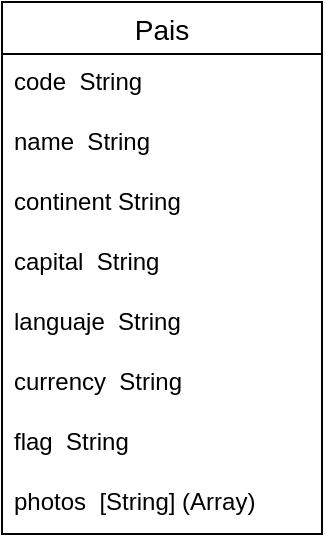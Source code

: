 <mxfile version="22.0.3" type="device">
  <diagram name="Página-1" id="2dREV9iY0Vwopjb_u0KO">
    <mxGraphModel dx="864" dy="508" grid="1" gridSize="10" guides="1" tooltips="1" connect="1" arrows="1" fold="1" page="1" pageScale="1" pageWidth="827" pageHeight="1169" math="0" shadow="0">
      <root>
        <mxCell id="0" />
        <mxCell id="1" parent="0" />
        <mxCell id="iQ4kKe2HsKEpBYHSf6mF-1" value="Pais" style="swimlane;fontStyle=0;childLayout=stackLayout;horizontal=1;startSize=26;horizontalStack=0;resizeParent=1;resizeParentMax=0;resizeLast=0;collapsible=1;marginBottom=0;align=center;fontSize=14;" parent="1" vertex="1">
          <mxGeometry x="340" y="220" width="160" height="266" as="geometry" />
        </mxCell>
        <mxCell id="iQ4kKe2HsKEpBYHSf6mF-2" value="code&amp;nbsp; String" style="text;strokeColor=none;fillColor=none;spacingLeft=4;spacingRight=4;overflow=hidden;rotatable=0;points=[[0,0.5],[1,0.5]];portConstraint=eastwest;fontSize=12;whiteSpace=wrap;html=1;" parent="iQ4kKe2HsKEpBYHSf6mF-1" vertex="1">
          <mxGeometry y="26" width="160" height="30" as="geometry" />
        </mxCell>
        <mxCell id="iQ4kKe2HsKEpBYHSf6mF-3" value="name&amp;nbsp; String" style="text;strokeColor=none;fillColor=none;spacingLeft=4;spacingRight=4;overflow=hidden;rotatable=0;points=[[0,0.5],[1,0.5]];portConstraint=eastwest;fontSize=12;whiteSpace=wrap;html=1;" parent="iQ4kKe2HsKEpBYHSf6mF-1" vertex="1">
          <mxGeometry y="56" width="160" height="30" as="geometry" />
        </mxCell>
        <mxCell id="iQ4kKe2HsKEpBYHSf6mF-4" value="continent String" style="text;strokeColor=none;fillColor=none;spacingLeft=4;spacingRight=4;overflow=hidden;rotatable=0;points=[[0,0.5],[1,0.5]];portConstraint=eastwest;fontSize=12;whiteSpace=wrap;html=1;" parent="iQ4kKe2HsKEpBYHSf6mF-1" vertex="1">
          <mxGeometry y="86" width="160" height="30" as="geometry" />
        </mxCell>
        <mxCell id="iQ4kKe2HsKEpBYHSf6mF-5" value="capital&amp;nbsp; String" style="text;strokeColor=none;fillColor=none;spacingLeft=4;spacingRight=4;overflow=hidden;rotatable=0;points=[[0,0.5],[1,0.5]];portConstraint=eastwest;fontSize=12;whiteSpace=wrap;html=1;" parent="iQ4kKe2HsKEpBYHSf6mF-1" vertex="1">
          <mxGeometry y="116" width="160" height="30" as="geometry" />
        </mxCell>
        <mxCell id="iQ4kKe2HsKEpBYHSf6mF-7" value="languaje&amp;nbsp; String" style="text;strokeColor=none;fillColor=none;spacingLeft=4;spacingRight=4;overflow=hidden;rotatable=0;points=[[0,0.5],[1,0.5]];portConstraint=eastwest;fontSize=12;whiteSpace=wrap;html=1;" parent="iQ4kKe2HsKEpBYHSf6mF-1" vertex="1">
          <mxGeometry y="146" width="160" height="30" as="geometry" />
        </mxCell>
        <mxCell id="iQ4kKe2HsKEpBYHSf6mF-8" value="currency&amp;nbsp; String" style="text;strokeColor=none;fillColor=none;spacingLeft=4;spacingRight=4;overflow=hidden;rotatable=0;points=[[0,0.5],[1,0.5]];portConstraint=eastwest;fontSize=12;whiteSpace=wrap;html=1;" parent="iQ4kKe2HsKEpBYHSf6mF-1" vertex="1">
          <mxGeometry y="176" width="160" height="30" as="geometry" />
        </mxCell>
        <mxCell id="5BsoJkAoWWsq9-R82a0y-1" value="flag&amp;nbsp; String" style="text;strokeColor=none;fillColor=none;spacingLeft=4;spacingRight=4;overflow=hidden;rotatable=0;points=[[0,0.5],[1,0.5]];portConstraint=eastwest;fontSize=12;whiteSpace=wrap;html=1;" parent="iQ4kKe2HsKEpBYHSf6mF-1" vertex="1">
          <mxGeometry y="206" width="160" height="30" as="geometry" />
        </mxCell>
        <mxCell id="5BsoJkAoWWsq9-R82a0y-2" value="photos&amp;nbsp; [String] (Array)" style="text;strokeColor=none;fillColor=none;spacingLeft=4;spacingRight=4;overflow=hidden;rotatable=0;points=[[0,0.5],[1,0.5]];portConstraint=eastwest;fontSize=12;whiteSpace=wrap;html=1;" parent="iQ4kKe2HsKEpBYHSf6mF-1" vertex="1">
          <mxGeometry y="236" width="160" height="30" as="geometry" />
        </mxCell>
      </root>
    </mxGraphModel>
  </diagram>
</mxfile>
